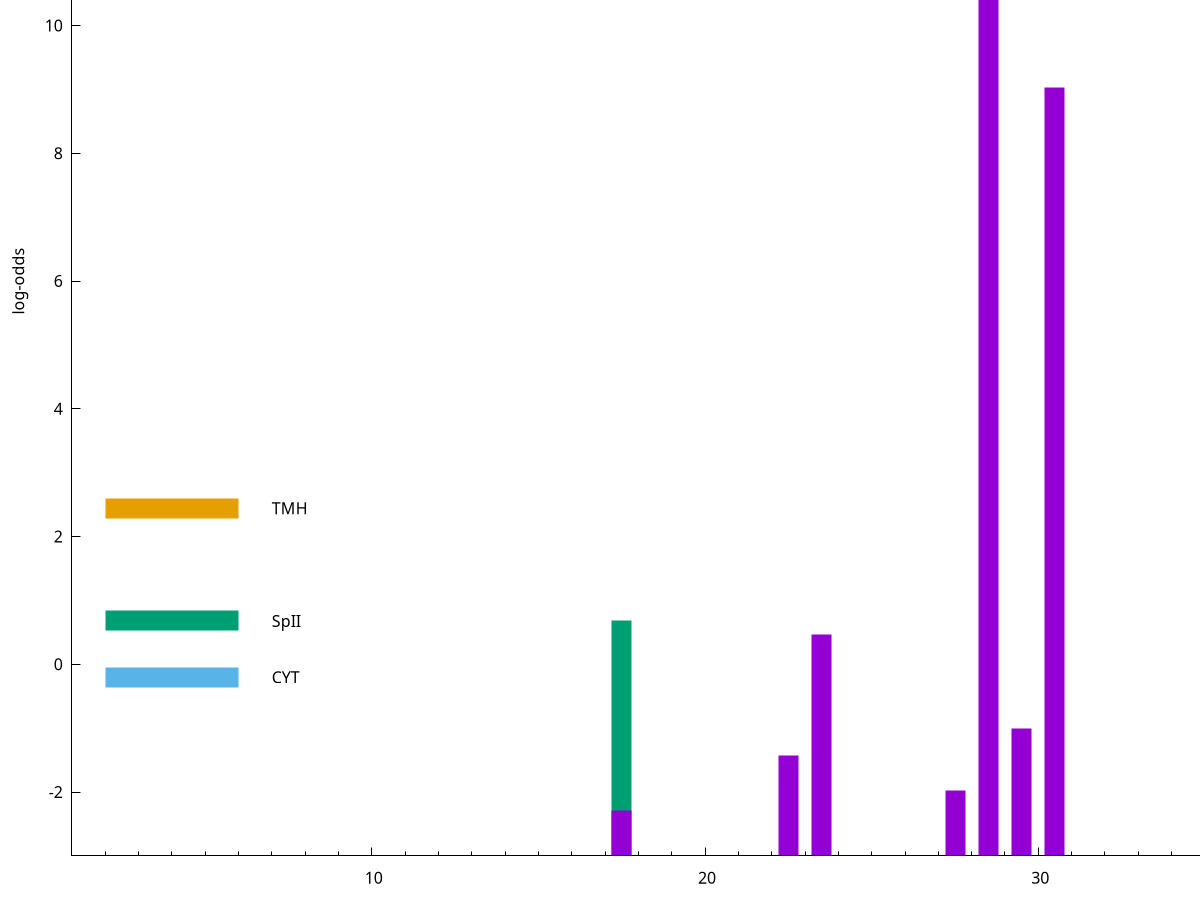 set title "LipoP predictions for SRR3987128.gff"
set size 2., 1.4
set xrange [1:70] 
set mxtics 10
set yrange [-3:15]
set y2range [0:18]
set ylabel "log-odds"
set term postscript eps color solid "Helvetica" 30
set output "SRR3987128.gff68.eps"
set arrow from 2,13.9474 to 6,13.9474 nohead lt 1 lw 20
set label "SpI" at 7,13.9474
set arrow from 2,2.44399 to 6,2.44399 nohead lt 4 lw 20
set label "TMH" at 7,2.44399
set arrow from 2,0.679801 to 6,0.679801 nohead lt 2 lw 20
set label "SpII" at 7,0.679801
set arrow from 2,-0.200913 to 6,-0.200913 nohead lt 3 lw 20
set label "CYT" at 7,-0.200913
set arrow from 2,13.9474 to 6,13.9474 nohead lt 1 lw 20
set label "SpI" at 7,13.9474
# NOTE: The scores below are the log-odds scores with the threshold
# NOTE: subtracted (a hack to make gnuplot make the histogram all
# NOTE: look nice).
plot "-" axes x1y2 title "" with impulses lt 2 lw 20, "-" axes x1y2 title "" with impulses lt 1 lw 20
17.500000 3.679801
e
28.500000 16.898600
30.500000 12.029880
23.500000 3.463623
29.500000 1.997870
22.500000 1.579450
27.500000 1.029200
17.500000 0.712800
e
exit
